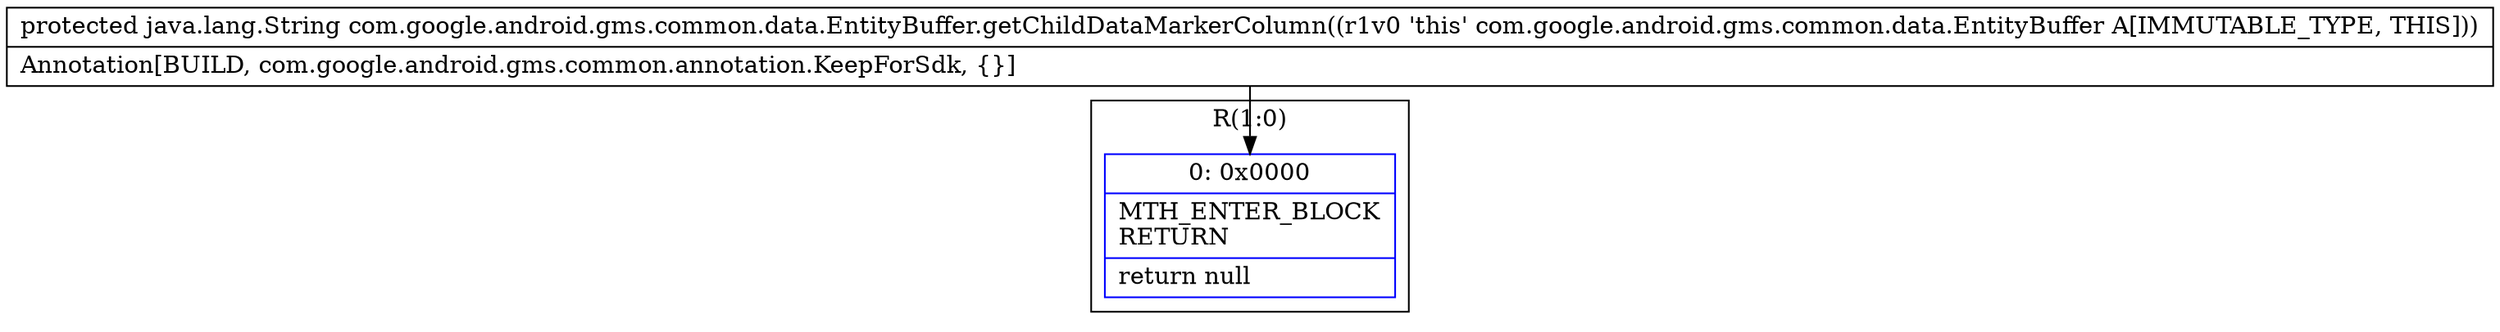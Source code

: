 digraph "CFG forcom.google.android.gms.common.data.EntityBuffer.getChildDataMarkerColumn()Ljava\/lang\/String;" {
subgraph cluster_Region_1860355616 {
label = "R(1:0)";
node [shape=record,color=blue];
Node_0 [shape=record,label="{0\:\ 0x0000|MTH_ENTER_BLOCK\lRETURN\l|return null\l}"];
}
MethodNode[shape=record,label="{protected java.lang.String com.google.android.gms.common.data.EntityBuffer.getChildDataMarkerColumn((r1v0 'this' com.google.android.gms.common.data.EntityBuffer A[IMMUTABLE_TYPE, THIS]))  | Annotation[BUILD, com.google.android.gms.common.annotation.KeepForSdk, \{\}]\l}"];
MethodNode -> Node_0;
}

